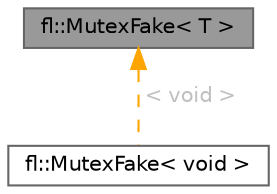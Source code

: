 digraph "fl::MutexFake&lt; T &gt;"
{
 // INTERACTIVE_SVG=YES
 // LATEX_PDF_SIZE
  bgcolor="transparent";
  edge [fontname=Helvetica,fontsize=10,labelfontname=Helvetica,labelfontsize=10];
  node [fontname=Helvetica,fontsize=10,shape=box,height=0.2,width=0.4];
  Node1 [id="Node000001",label="fl::MutexFake\< T \>",height=0.2,width=0.4,color="gray40", fillcolor="grey60", style="filled", fontcolor="black",tooltip=" "];
  Node1 -> Node2 [id="edge1_Node000001_Node000002",dir="back",color="orange",style="dashed",tooltip=" ",label=" \< void \>",fontcolor="grey" ];
  Node2 [id="Node000002",label="fl::MutexFake\< void \>",height=0.2,width=0.4,color="gray40", fillcolor="white", style="filled",URL="$df/d98/classfl_1_1_mutex_fake.html",tooltip=" "];
}
